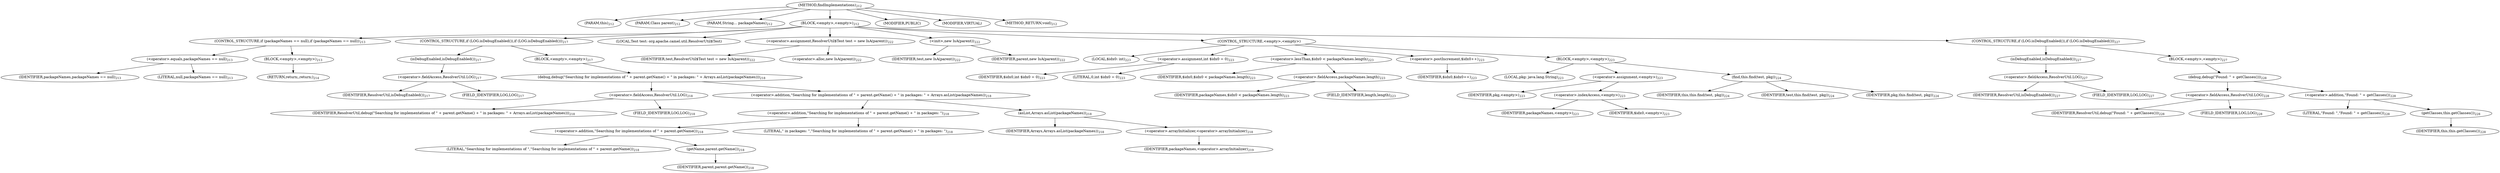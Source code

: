 digraph "findImplementations" {  
"278" [label = <(METHOD,findImplementations)<SUB>212</SUB>> ]
"40" [label = <(PARAM,this)<SUB>212</SUB>> ]
"279" [label = <(PARAM,Class parent)<SUB>212</SUB>> ]
"280" [label = <(PARAM,String... packageNames)<SUB>212</SUB>> ]
"281" [label = <(BLOCK,&lt;empty&gt;,&lt;empty&gt;)<SUB>212</SUB>> ]
"282" [label = <(CONTROL_STRUCTURE,if (packageNames == null),if (packageNames == null))<SUB>213</SUB>> ]
"283" [label = <(&lt;operator&gt;.equals,packageNames == null)<SUB>213</SUB>> ]
"284" [label = <(IDENTIFIER,packageNames,packageNames == null)<SUB>213</SUB>> ]
"285" [label = <(LITERAL,null,packageNames == null)<SUB>213</SUB>> ]
"286" [label = <(BLOCK,&lt;empty&gt;,&lt;empty&gt;)<SUB>213</SUB>> ]
"287" [label = <(RETURN,return;,return;)<SUB>214</SUB>> ]
"288" [label = <(CONTROL_STRUCTURE,if (LOG.isDebugEnabled()),if (LOG.isDebugEnabled()))<SUB>217</SUB>> ]
"289" [label = <(isDebugEnabled,isDebugEnabled())<SUB>217</SUB>> ]
"290" [label = <(&lt;operator&gt;.fieldAccess,ResolverUtil.LOG)<SUB>217</SUB>> ]
"291" [label = <(IDENTIFIER,ResolverUtil,isDebugEnabled())<SUB>217</SUB>> ]
"292" [label = <(FIELD_IDENTIFIER,LOG,LOG)<SUB>217</SUB>> ]
"293" [label = <(BLOCK,&lt;empty&gt;,&lt;empty&gt;)<SUB>217</SUB>> ]
"294" [label = <(debug,debug(&quot;Searching for implementations of &quot; + parent.getName() + &quot; in packages: &quot; + Arrays.asList(packageNames)))<SUB>218</SUB>> ]
"295" [label = <(&lt;operator&gt;.fieldAccess,ResolverUtil.LOG)<SUB>218</SUB>> ]
"296" [label = <(IDENTIFIER,ResolverUtil,debug(&quot;Searching for implementations of &quot; + parent.getName() + &quot; in packages: &quot; + Arrays.asList(packageNames)))<SUB>218</SUB>> ]
"297" [label = <(FIELD_IDENTIFIER,LOG,LOG)<SUB>218</SUB>> ]
"298" [label = <(&lt;operator&gt;.addition,&quot;Searching for implementations of &quot; + parent.getName() + &quot; in packages: &quot; + Arrays.asList(packageNames))<SUB>218</SUB>> ]
"299" [label = <(&lt;operator&gt;.addition,&quot;Searching for implementations of &quot; + parent.getName() + &quot; in packages: &quot;)<SUB>218</SUB>> ]
"300" [label = <(&lt;operator&gt;.addition,&quot;Searching for implementations of &quot; + parent.getName())<SUB>218</SUB>> ]
"301" [label = <(LITERAL,&quot;Searching for implementations of &quot;,&quot;Searching for implementations of &quot; + parent.getName())<SUB>218</SUB>> ]
"302" [label = <(getName,parent.getName())<SUB>218</SUB>> ]
"303" [label = <(IDENTIFIER,parent,parent.getName())<SUB>218</SUB>> ]
"304" [label = <(LITERAL,&quot; in packages: &quot;,&quot;Searching for implementations of &quot; + parent.getName() + &quot; in packages: &quot;)<SUB>218</SUB>> ]
"305" [label = <(asList,Arrays.asList(packageNames))<SUB>218</SUB>> ]
"306" [label = <(IDENTIFIER,Arrays,Arrays.asList(packageNames))<SUB>218</SUB>> ]
"307" [label = <(&lt;operator&gt;.arrayInitializer,&lt;operator&gt;.arrayInitializer)<SUB>218</SUB>> ]
"308" [label = <(IDENTIFIER,packageNames,&lt;operator&gt;.arrayInitializer)<SUB>219</SUB>> ]
"38" [label = <(LOCAL,Test test: org.apache.camel.util.ResolverUtil$Test)> ]
"309" [label = <(&lt;operator&gt;.assignment,ResolverUtil$Test test = new IsA(parent))<SUB>222</SUB>> ]
"310" [label = <(IDENTIFIER,test,ResolverUtil$Test test = new IsA(parent))<SUB>222</SUB>> ]
"311" [label = <(&lt;operator&gt;.alloc,new IsA(parent))<SUB>222</SUB>> ]
"312" [label = <(&lt;init&gt;,new IsA(parent))<SUB>222</SUB>> ]
"37" [label = <(IDENTIFIER,test,new IsA(parent))<SUB>222</SUB>> ]
"313" [label = <(IDENTIFIER,parent,new IsA(parent))<SUB>222</SUB>> ]
"314" [label = <(CONTROL_STRUCTURE,&lt;empty&gt;,&lt;empty&gt;)> ]
"315" [label = <(LOCAL,$idx0: int)<SUB>223</SUB>> ]
"316" [label = <(&lt;operator&gt;.assignment,int $idx0 = 0)<SUB>223</SUB>> ]
"317" [label = <(IDENTIFIER,$idx0,int $idx0 = 0)<SUB>223</SUB>> ]
"318" [label = <(LITERAL,0,int $idx0 = 0)<SUB>223</SUB>> ]
"319" [label = <(&lt;operator&gt;.lessThan,$idx0 &lt; packageNames.length)<SUB>223</SUB>> ]
"320" [label = <(IDENTIFIER,$idx0,$idx0 &lt; packageNames.length)<SUB>223</SUB>> ]
"321" [label = <(&lt;operator&gt;.fieldAccess,packageNames.length)<SUB>223</SUB>> ]
"322" [label = <(IDENTIFIER,packageNames,$idx0 &lt; packageNames.length)<SUB>223</SUB>> ]
"323" [label = <(FIELD_IDENTIFIER,length,length)<SUB>223</SUB>> ]
"324" [label = <(&lt;operator&gt;.postIncrement,$idx0++)<SUB>223</SUB>> ]
"325" [label = <(IDENTIFIER,$idx0,$idx0++)<SUB>223</SUB>> ]
"326" [label = <(BLOCK,&lt;empty&gt;,&lt;empty&gt;)<SUB>223</SUB>> ]
"327" [label = <(LOCAL,pkg: java.lang.String)<SUB>223</SUB>> ]
"328" [label = <(&lt;operator&gt;.assignment,&lt;empty&gt;)<SUB>223</SUB>> ]
"329" [label = <(IDENTIFIER,pkg,&lt;empty&gt;)<SUB>223</SUB>> ]
"330" [label = <(&lt;operator&gt;.indexAccess,&lt;empty&gt;)<SUB>223</SUB>> ]
"331" [label = <(IDENTIFIER,packageNames,&lt;empty&gt;)<SUB>223</SUB>> ]
"332" [label = <(IDENTIFIER,$idx0,&lt;empty&gt;)<SUB>223</SUB>> ]
"333" [label = <(find,this.find(test, pkg))<SUB>224</SUB>> ]
"39" [label = <(IDENTIFIER,this,this.find(test, pkg))<SUB>224</SUB>> ]
"334" [label = <(IDENTIFIER,test,this.find(test, pkg))<SUB>224</SUB>> ]
"335" [label = <(IDENTIFIER,pkg,this.find(test, pkg))<SUB>224</SUB>> ]
"336" [label = <(CONTROL_STRUCTURE,if (LOG.isDebugEnabled()),if (LOG.isDebugEnabled()))<SUB>227</SUB>> ]
"337" [label = <(isDebugEnabled,isDebugEnabled())<SUB>227</SUB>> ]
"338" [label = <(&lt;operator&gt;.fieldAccess,ResolverUtil.LOG)<SUB>227</SUB>> ]
"339" [label = <(IDENTIFIER,ResolverUtil,isDebugEnabled())<SUB>227</SUB>> ]
"340" [label = <(FIELD_IDENTIFIER,LOG,LOG)<SUB>227</SUB>> ]
"341" [label = <(BLOCK,&lt;empty&gt;,&lt;empty&gt;)<SUB>227</SUB>> ]
"342" [label = <(debug,debug(&quot;Found: &quot; + getClasses()))<SUB>228</SUB>> ]
"343" [label = <(&lt;operator&gt;.fieldAccess,ResolverUtil.LOG)<SUB>228</SUB>> ]
"344" [label = <(IDENTIFIER,ResolverUtil,debug(&quot;Found: &quot; + getClasses()))<SUB>228</SUB>> ]
"345" [label = <(FIELD_IDENTIFIER,LOG,LOG)<SUB>228</SUB>> ]
"346" [label = <(&lt;operator&gt;.addition,&quot;Found: &quot; + getClasses())<SUB>228</SUB>> ]
"347" [label = <(LITERAL,&quot;Found: &quot;,&quot;Found: &quot; + getClasses())<SUB>228</SUB>> ]
"348" [label = <(getClasses,this.getClasses())<SUB>228</SUB>> ]
"41" [label = <(IDENTIFIER,this,this.getClasses())<SUB>228</SUB>> ]
"349" [label = <(MODIFIER,PUBLIC)> ]
"350" [label = <(MODIFIER,VIRTUAL)> ]
"351" [label = <(METHOD_RETURN,void)<SUB>212</SUB>> ]
  "278" -> "40" 
  "278" -> "279" 
  "278" -> "280" 
  "278" -> "281" 
  "278" -> "349" 
  "278" -> "350" 
  "278" -> "351" 
  "281" -> "282" 
  "281" -> "288" 
  "281" -> "38" 
  "281" -> "309" 
  "281" -> "312" 
  "281" -> "314" 
  "281" -> "336" 
  "282" -> "283" 
  "282" -> "286" 
  "283" -> "284" 
  "283" -> "285" 
  "286" -> "287" 
  "288" -> "289" 
  "288" -> "293" 
  "289" -> "290" 
  "290" -> "291" 
  "290" -> "292" 
  "293" -> "294" 
  "294" -> "295" 
  "294" -> "298" 
  "295" -> "296" 
  "295" -> "297" 
  "298" -> "299" 
  "298" -> "305" 
  "299" -> "300" 
  "299" -> "304" 
  "300" -> "301" 
  "300" -> "302" 
  "302" -> "303" 
  "305" -> "306" 
  "305" -> "307" 
  "307" -> "308" 
  "309" -> "310" 
  "309" -> "311" 
  "312" -> "37" 
  "312" -> "313" 
  "314" -> "315" 
  "314" -> "316" 
  "314" -> "319" 
  "314" -> "324" 
  "314" -> "326" 
  "316" -> "317" 
  "316" -> "318" 
  "319" -> "320" 
  "319" -> "321" 
  "321" -> "322" 
  "321" -> "323" 
  "324" -> "325" 
  "326" -> "327" 
  "326" -> "328" 
  "326" -> "333" 
  "328" -> "329" 
  "328" -> "330" 
  "330" -> "331" 
  "330" -> "332" 
  "333" -> "39" 
  "333" -> "334" 
  "333" -> "335" 
  "336" -> "337" 
  "336" -> "341" 
  "337" -> "338" 
  "338" -> "339" 
  "338" -> "340" 
  "341" -> "342" 
  "342" -> "343" 
  "342" -> "346" 
  "343" -> "344" 
  "343" -> "345" 
  "346" -> "347" 
  "346" -> "348" 
  "348" -> "41" 
}
